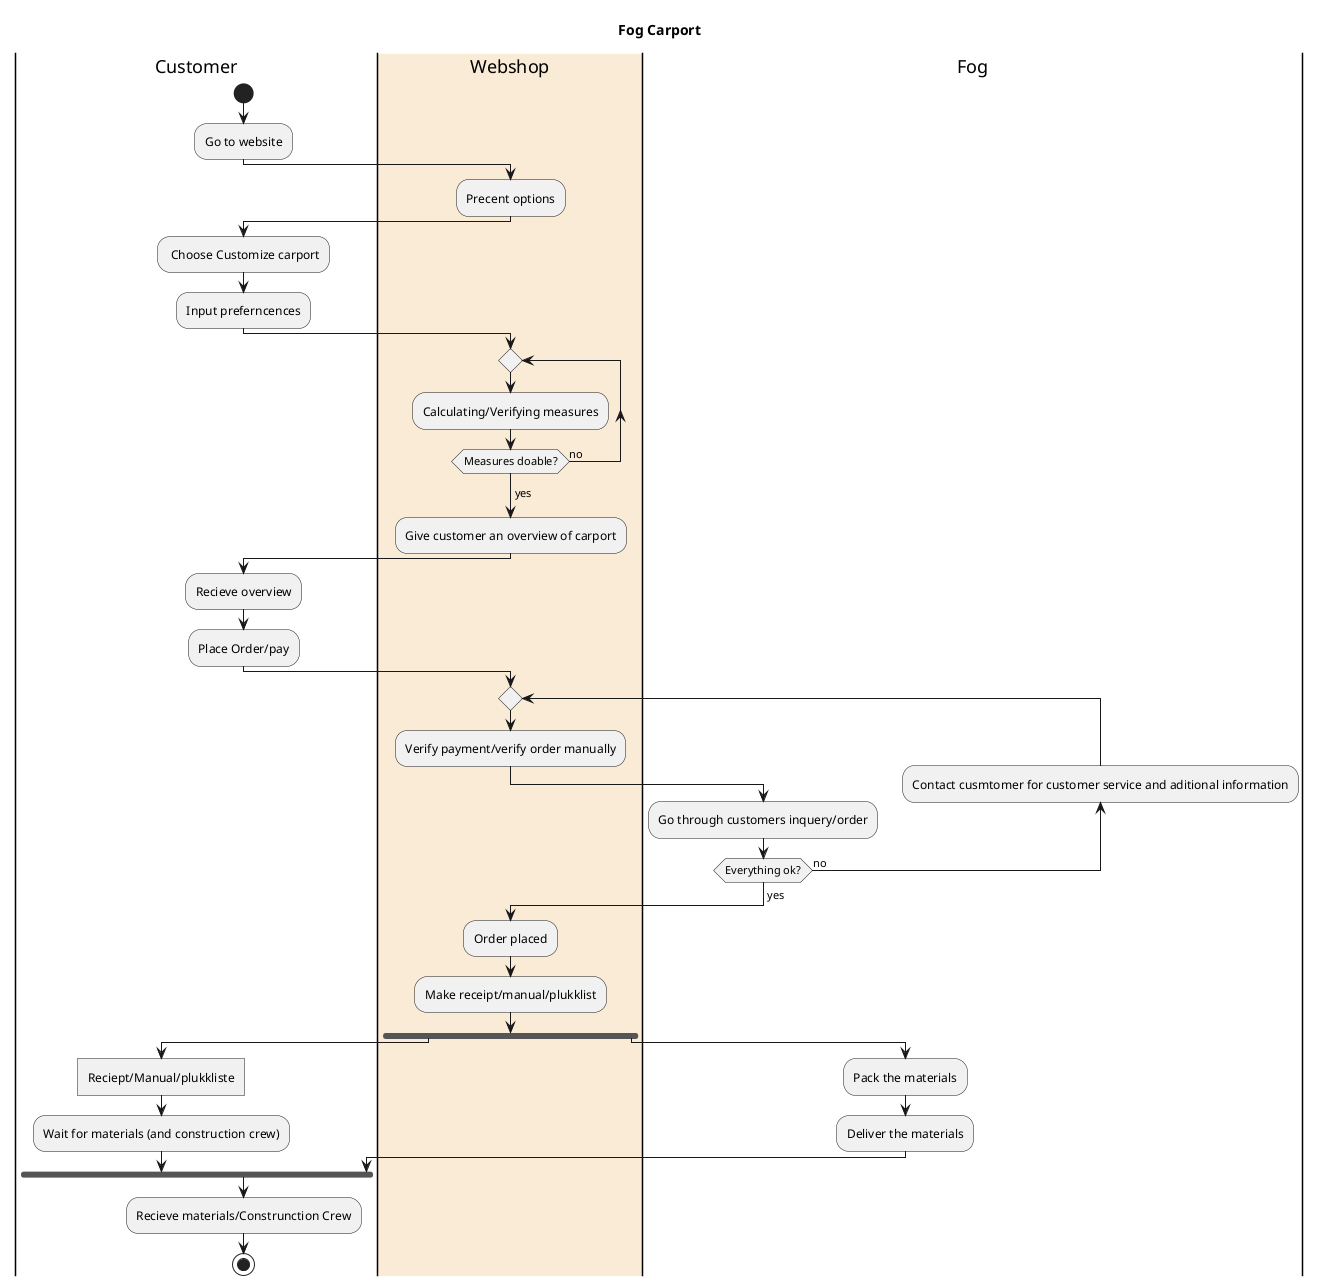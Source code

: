 @startuml
Title Fog Carport
|Customer|
start
:Go to website;
|#AntiqueWhite|Webshop|
:Precent options;
|Customer|
: Choose Customize carport;
:Input preferncences;
|Webshop|
repeat
:Calculating/Verifying measures;
repeat while (Measures doable?) is (no)
->yes;
:Give customer an overview of carport;
|Customer|
:Recieve overview;
:Place Order/pay;
|Webshop|
repeat
:Verify payment/verify order manually;
|Fog|
:Go through customers inquery/order;
backward:Contact cusmtomer for customer service and aditional information;
repeat while (Everything ok?) is (no)

->yes;
|Webshop|
:Order placed;
:Make receipt/manual/plukklist;
fork
|Customer|
:Reciept/Manual/plukkliste]
:Wait for materials (and construction crew);
fork again
|Fog|
:Pack the materials;
:Deliver the materials;
|Customer|
end fork
:Recieve materials/Construnction Crew;
stop
@enduml